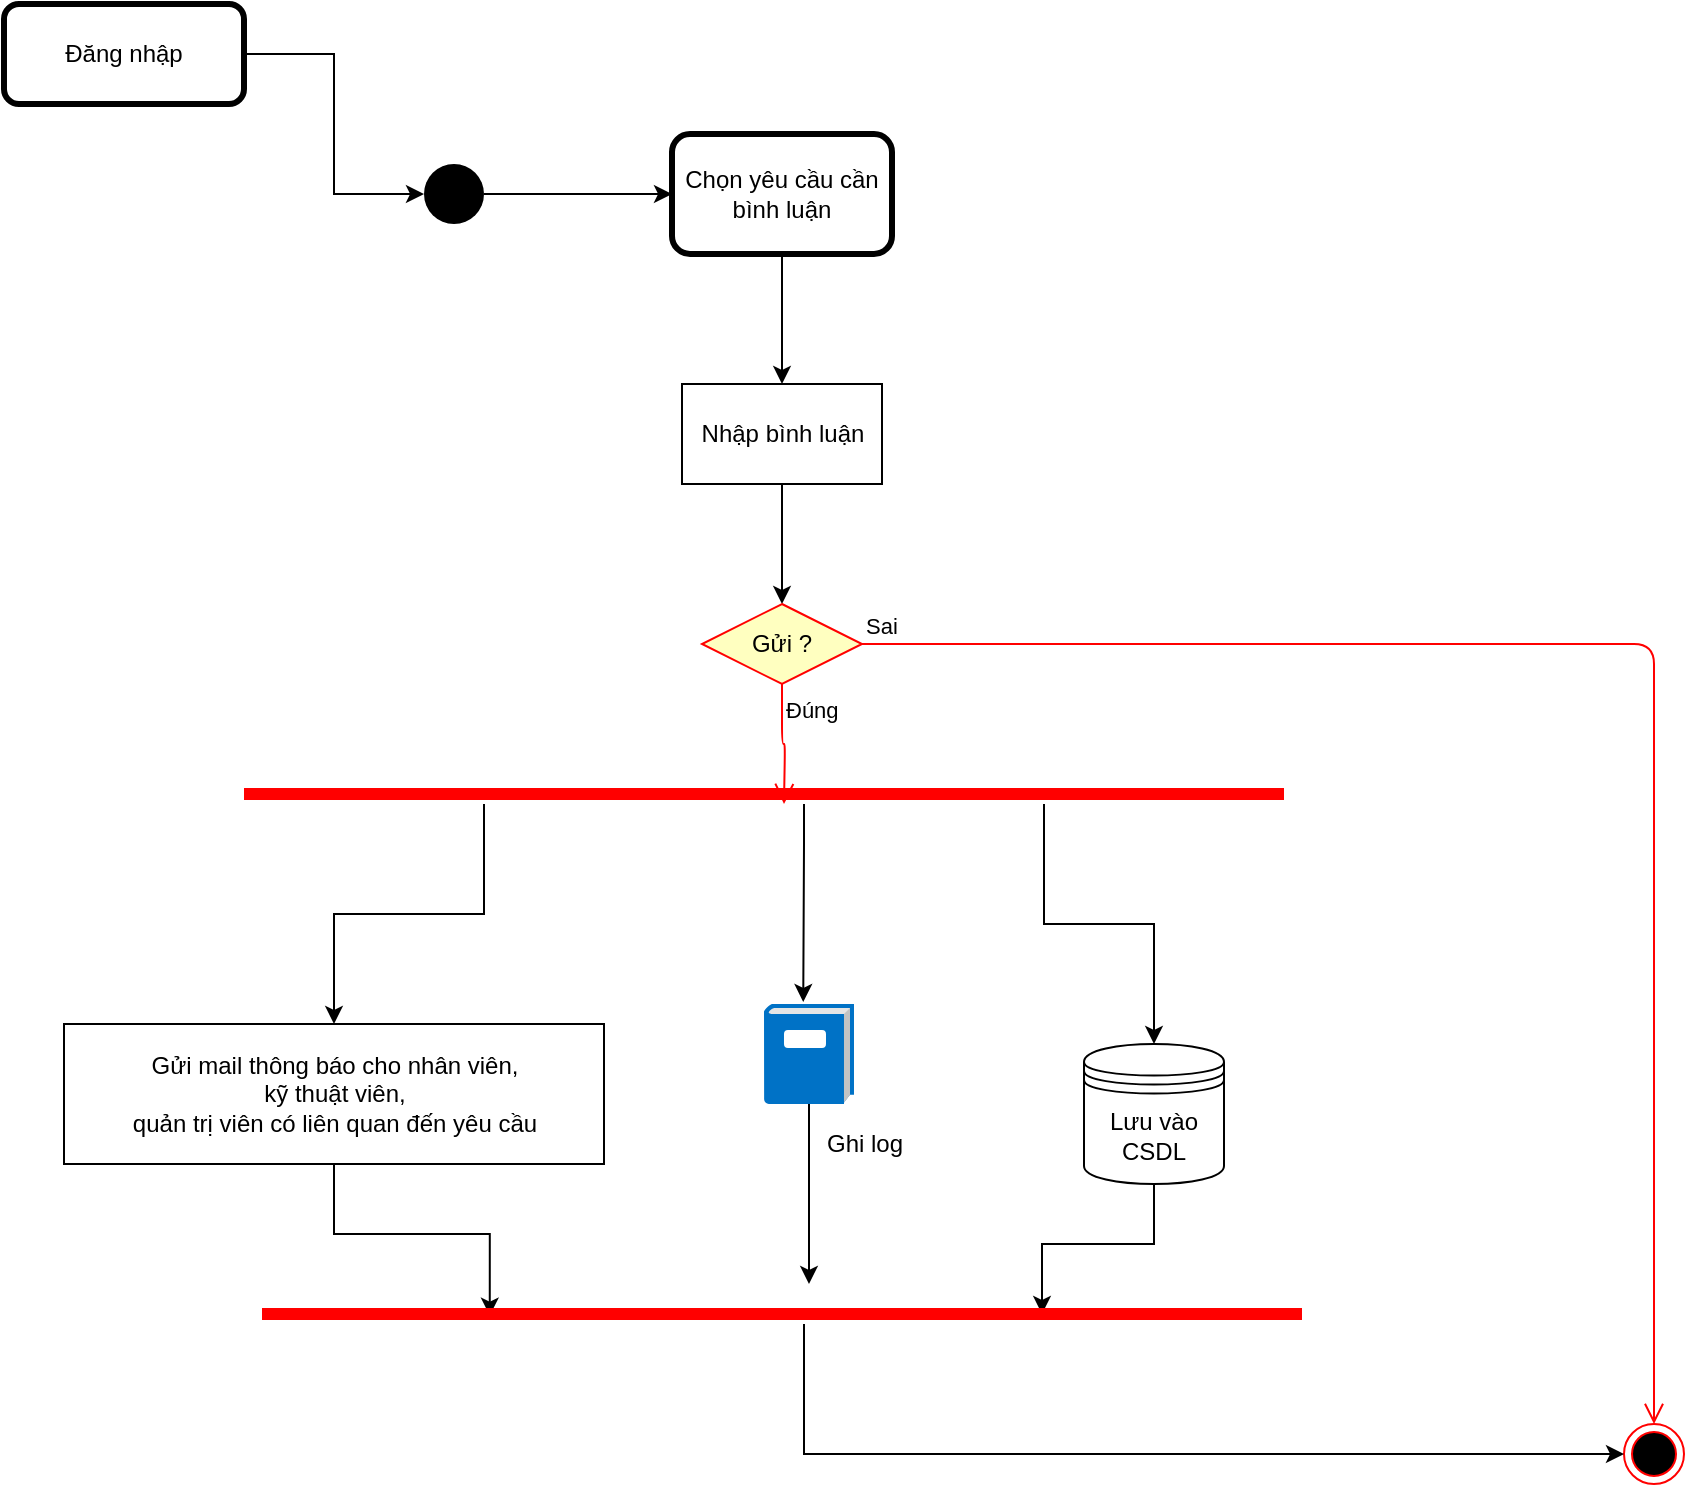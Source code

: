 <mxfile version="13.9.2" type="device"><diagram id="YCtYvkqdNoFxrXLUJBV9" name="Page-1"><mxGraphModel dx="1038" dy="592" grid="1" gridSize="10" guides="1" tooltips="1" connect="1" arrows="1" fold="1" page="1" pageScale="1" pageWidth="827" pageHeight="1169" math="0" shadow="0"><root><mxCell id="0"/><mxCell id="1" parent="0"/><mxCell id="X9_qQfgBRSfq_HUUm1x6-6" style="edgeStyle=orthogonalEdgeStyle;rounded=0;orthogonalLoop=1;jettySize=auto;html=1;entryX=0;entryY=0.5;entryDx=0;entryDy=0;" parent="1" source="X9_qQfgBRSfq_HUUm1x6-1" target="X9_qQfgBRSfq_HUUm1x6-5" edge="1"><mxGeometry relative="1" as="geometry"/></mxCell><mxCell id="X9_qQfgBRSfq_HUUm1x6-1" value="" style="ellipse;fillColor=#000000;strokeColor=none;" parent="1" vertex="1"><mxGeometry x="290" y="110" width="30" height="30" as="geometry"/></mxCell><mxCell id="X9_qQfgBRSfq_HUUm1x6-2" value="" style="ellipse;html=1;shape=endState;fillColor=#000000;strokeColor=#ff0000;" parent="1" vertex="1"><mxGeometry x="890" y="740" width="30" height="30" as="geometry"/></mxCell><mxCell id="X9_qQfgBRSfq_HUUm1x6-4" style="edgeStyle=orthogonalEdgeStyle;rounded=0;orthogonalLoop=1;jettySize=auto;html=1;entryX=0;entryY=0.5;entryDx=0;entryDy=0;" parent="1" source="X9_qQfgBRSfq_HUUm1x6-3" target="X9_qQfgBRSfq_HUUm1x6-1" edge="1"><mxGeometry relative="1" as="geometry"/></mxCell><mxCell id="X9_qQfgBRSfq_HUUm1x6-3" value="Đăng nhập" style="shape=ext;rounded=1;html=1;whiteSpace=wrap;strokeWidth=3;" parent="1" vertex="1"><mxGeometry x="80" y="30" width="120" height="50" as="geometry"/></mxCell><mxCell id="X9_qQfgBRSfq_HUUm1x6-8" style="edgeStyle=orthogonalEdgeStyle;rounded=0;orthogonalLoop=1;jettySize=auto;html=1;" parent="1" source="X9_qQfgBRSfq_HUUm1x6-5" edge="1"><mxGeometry relative="1" as="geometry"><mxPoint x="469" y="220" as="targetPoint"/></mxGeometry></mxCell><mxCell id="X9_qQfgBRSfq_HUUm1x6-5" value="Chọn yêu cầu cần bình luận" style="shape=ext;rounded=1;html=1;whiteSpace=wrap;strokeWidth=3;" parent="1" vertex="1"><mxGeometry x="414" y="95" width="110" height="60" as="geometry"/></mxCell><mxCell id="X9_qQfgBRSfq_HUUm1x6-14" style="edgeStyle=orthogonalEdgeStyle;rounded=0;orthogonalLoop=1;jettySize=auto;html=1;entryX=0.5;entryY=0;entryDx=0;entryDy=0;" parent="1" source="X9_qQfgBRSfq_HUUm1x6-10" target="X9_qQfgBRSfq_HUUm1x6-11" edge="1"><mxGeometry relative="1" as="geometry"/></mxCell><mxCell id="X9_qQfgBRSfq_HUUm1x6-10" value="Nhập bình luận" style="html=1;dashed=0;whitespace=wrap;" parent="1" vertex="1"><mxGeometry x="419" y="220" width="100" height="50" as="geometry"/></mxCell><mxCell id="X9_qQfgBRSfq_HUUm1x6-11" value="Gửi ?" style="rhombus;whiteSpace=wrap;html=1;fillColor=#ffffc0;strokeColor=#ff0000;" parent="1" vertex="1"><mxGeometry x="429" y="330" width="80" height="40" as="geometry"/></mxCell><mxCell id="X9_qQfgBRSfq_HUUm1x6-12" value="Sai" style="edgeStyle=orthogonalEdgeStyle;html=1;align=left;verticalAlign=bottom;endArrow=open;endSize=8;strokeColor=#ff0000;entryX=0.5;entryY=0;entryDx=0;entryDy=0;" parent="1" source="X9_qQfgBRSfq_HUUm1x6-11" target="X9_qQfgBRSfq_HUUm1x6-2" edge="1"><mxGeometry x="-1" relative="1" as="geometry"><mxPoint x="610" y="350" as="targetPoint"/></mxGeometry></mxCell><mxCell id="X9_qQfgBRSfq_HUUm1x6-13" value="Đúng" style="edgeStyle=orthogonalEdgeStyle;html=1;align=left;verticalAlign=top;endArrow=open;endSize=8;strokeColor=#ff0000;" parent="1" source="X9_qQfgBRSfq_HUUm1x6-11" edge="1"><mxGeometry x="-1" relative="1" as="geometry"><mxPoint x="470" y="430" as="targetPoint"/></mxGeometry></mxCell><mxCell id="X9_qQfgBRSfq_HUUm1x6-34" style="edgeStyle=orthogonalEdgeStyle;rounded=0;orthogonalLoop=1;jettySize=auto;html=1;entryX=0.75;entryY=0.5;entryDx=0;entryDy=0;entryPerimeter=0;" parent="1" source="X9_qQfgBRSfq_HUUm1x6-17" target="X9_qQfgBRSfq_HUUm1x6-30" edge="1"><mxGeometry relative="1" as="geometry"/></mxCell><mxCell id="X9_qQfgBRSfq_HUUm1x6-17" value="Lưu vào CSDL" style="shape=datastore;whiteSpace=wrap;html=1;" parent="1" vertex="1"><mxGeometry x="620" y="550" width="70" height="70" as="geometry"/></mxCell><mxCell id="X9_qQfgBRSfq_HUUm1x6-33" style="edgeStyle=orthogonalEdgeStyle;rounded=0;orthogonalLoop=1;jettySize=auto;html=1;entryX=0.219;entryY=0.58;entryDx=0;entryDy=0;entryPerimeter=0;" parent="1" source="X9_qQfgBRSfq_HUUm1x6-19" target="X9_qQfgBRSfq_HUUm1x6-30" edge="1"><mxGeometry relative="1" as="geometry"/></mxCell><mxCell id="X9_qQfgBRSfq_HUUm1x6-19" value="Gửi mail thông báo cho nhân viên,&lt;br&gt;kỹ thuật viên,&lt;br&gt;quản trị viên có liên quan đến yêu cầu" style="html=1;dashed=0;whitespace=wrap;" parent="1" vertex="1"><mxGeometry x="110" y="540" width="270" height="70" as="geometry"/></mxCell><mxCell id="X9_qQfgBRSfq_HUUm1x6-31" style="edgeStyle=orthogonalEdgeStyle;rounded=0;orthogonalLoop=1;jettySize=auto;html=1;entryX=0.5;entryY=0;entryDx=0;entryDy=0;" parent="1" source="X9_qQfgBRSfq_HUUm1x6-21" target="X9_qQfgBRSfq_HUUm1x6-19" edge="1"><mxGeometry relative="1" as="geometry"><Array as="points"><mxPoint x="320" y="485"/><mxPoint x="245" y="485"/></Array></mxGeometry></mxCell><mxCell id="X9_qQfgBRSfq_HUUm1x6-32" style="edgeStyle=orthogonalEdgeStyle;rounded=0;orthogonalLoop=1;jettySize=auto;html=1;entryX=0.5;entryY=0;entryDx=0;entryDy=0;" parent="1" source="X9_qQfgBRSfq_HUUm1x6-21" target="X9_qQfgBRSfq_HUUm1x6-17" edge="1"><mxGeometry relative="1" as="geometry"><Array as="points"><mxPoint x="600" y="490"/><mxPoint x="655" y="490"/></Array></mxGeometry></mxCell><mxCell id="X9_qQfgBRSfq_HUUm1x6-36" style="edgeStyle=orthogonalEdgeStyle;rounded=0;orthogonalLoop=1;jettySize=auto;html=1;entryX=0.436;entryY=-0.02;entryDx=0;entryDy=0;entryPerimeter=0;" parent="1" source="X9_qQfgBRSfq_HUUm1x6-21" target="X9_qQfgBRSfq_HUUm1x6-29" edge="1"><mxGeometry relative="1" as="geometry"><Array as="points"><mxPoint x="480" y="450"/><mxPoint x="480" y="450"/></Array></mxGeometry></mxCell><mxCell id="X9_qQfgBRSfq_HUUm1x6-21" value="" style="shape=line;html=1;strokeWidth=6;strokeColor=#ff0000;" parent="1" vertex="1"><mxGeometry x="200" y="420" width="520" height="10" as="geometry"/></mxCell><mxCell id="X9_qQfgBRSfq_HUUm1x6-28" style="edgeStyle=orthogonalEdgeStyle;rounded=0;orthogonalLoop=1;jettySize=auto;html=1;entryX=0;entryY=0.5;entryDx=0;entryDy=0;" parent="1" target="X9_qQfgBRSfq_HUUm1x6-2" edge="1"><mxGeometry relative="1" as="geometry"><mxPoint x="480" y="690" as="sourcePoint"/><Array as="points"><mxPoint x="480" y="755"/></Array></mxGeometry></mxCell><mxCell id="X9_qQfgBRSfq_HUUm1x6-35" style="edgeStyle=orthogonalEdgeStyle;rounded=0;orthogonalLoop=1;jettySize=auto;html=1;" parent="1" source="X9_qQfgBRSfq_HUUm1x6-29" edge="1"><mxGeometry relative="1" as="geometry"><mxPoint x="482.5" y="670" as="targetPoint"/></mxGeometry></mxCell><mxCell id="X9_qQfgBRSfq_HUUm1x6-29" value="" style="aspect=fixed;html=1;points=[];align=center;image;fontSize=12;image=img/lib/mscae/Log.svg;" parent="1" vertex="1"><mxGeometry x="460" y="530" width="45" height="50" as="geometry"/></mxCell><mxCell id="X9_qQfgBRSfq_HUUm1x6-30" value="" style="shape=line;html=1;strokeWidth=6;strokeColor=#ff0000;" parent="1" vertex="1"><mxGeometry x="209" y="680" width="520" height="10" as="geometry"/></mxCell><mxCell id="X9_qQfgBRSfq_HUUm1x6-38" value="Ghi log" style="text;html=1;align=center;verticalAlign=middle;resizable=0;points=[];autosize=1;" parent="1" vertex="1"><mxGeometry x="485" y="590" width="50" height="20" as="geometry"/></mxCell></root></mxGraphModel></diagram></mxfile>